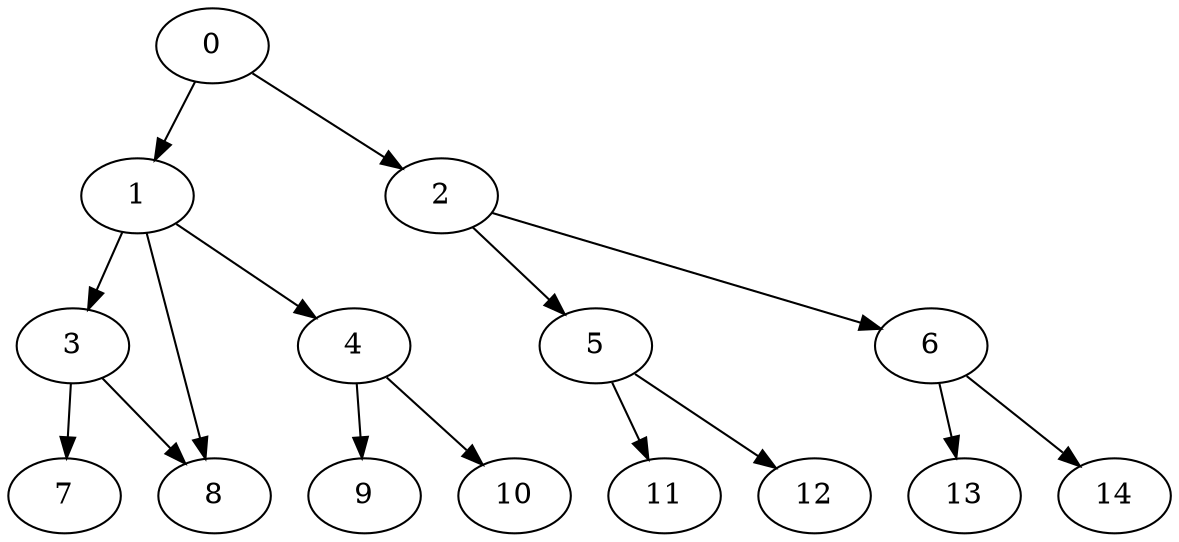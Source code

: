 digraph G {
    0;
    1;
    2;
    3;
    4;
    8;
    5;
    6;
    7;
    9;
    10;
    11;
    12;
    13;
    14;
    0 -> 1 [weight=0];
    0 -> 2 [weight=0];
    1 -> 3 [weight=0];
    1 -> 4 [weight=0];
    1 -> 8 [weight=0];
    2 -> 5 [weight=0];
    2 -> 6 [weight=0];
    3 -> 7 [weight=0];
    3 -> 8 [weight=0];
    4 -> 9 [weight=0];
    4 -> 10 [weight=0];
    5 -> 11 [weight=0];
    5 -> 12 [weight=0];
    6 -> 13 [weight=0];
    6 -> 14 [weight=0];
}
